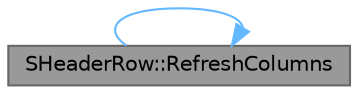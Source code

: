 digraph "SHeaderRow::RefreshColumns"
{
 // INTERACTIVE_SVG=YES
 // LATEX_PDF_SIZE
  bgcolor="transparent";
  edge [fontname=Helvetica,fontsize=10,labelfontname=Helvetica,labelfontsize=10];
  node [fontname=Helvetica,fontsize=10,shape=box,height=0.2,width=0.4];
  rankdir="LR";
  Node1 [id="Node000001",label="SHeaderRow::RefreshColumns",height=0.2,width=0.4,color="gray40", fillcolor="grey60", style="filled", fontcolor="black",tooltip="Force refreshing of the column widgets."];
  Node1 -> Node1 [id="edge1_Node000001_Node000001",color="steelblue1",style="solid",tooltip=" "];
}
